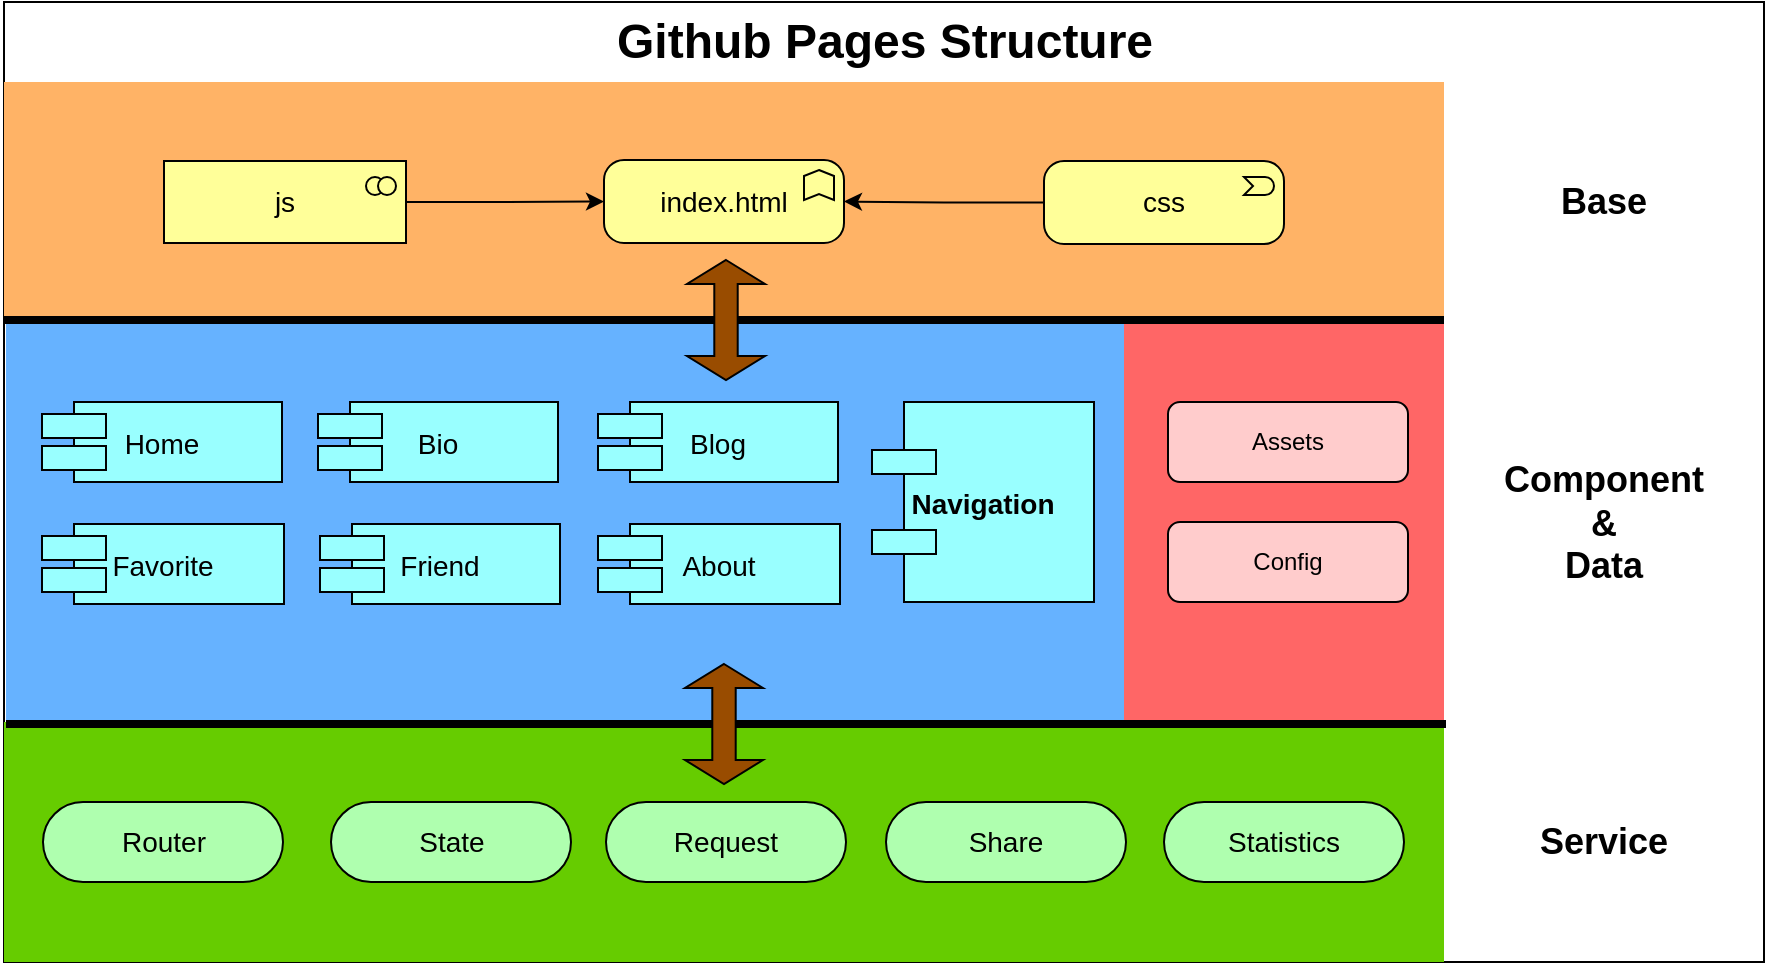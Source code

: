 <mxfile version="13.6.2" type="device"><diagram id="6I0OCvxSQrVGMHxT2VVA" name="Page-1"><mxGraphModel dx="1298" dy="859" grid="1" gridSize="10" guides="1" tooltips="1" connect="1" arrows="1" fold="1" page="1" pageScale="1" pageWidth="850" pageHeight="1100" math="0" shadow="0"><root><mxCell id="0"/><mxCell id="1" parent="0"/><mxCell id="V0-lcx1ecHm66C44CSvI-32" value="" style="rounded=0;whiteSpace=wrap;html=1;fillColor=none;align=center;" vertex="1" parent="1"><mxGeometry x="160" y="240" width="880" height="480" as="geometry"/></mxCell><mxCell id="dKdSaXE48SgPbhcamS2K-30" value="" style="whiteSpace=wrap;html=1;strokeColor=none;strokeWidth=1;fillColor=#66CC00;fontSize=14;" parent="1" vertex="1"><mxGeometry x="160" y="600" width="720" height="120" as="geometry"/></mxCell><mxCell id="dKdSaXE48SgPbhcamS2K-31" value="" style="whiteSpace=wrap;html=1;strokeColor=none;strokeWidth=1;fillColor=#66B2FF;fontSize=14;" parent="1" vertex="1"><mxGeometry x="161" y="401" width="560" height="199" as="geometry"/></mxCell><mxCell id="dKdSaXE48SgPbhcamS2K-32" value="" style="whiteSpace=wrap;html=1;strokeColor=none;strokeWidth=1;fillColor=#FFB366;fontSize=14;align=right;" parent="1" vertex="1"><mxGeometry x="160" y="280" width="720" height="120" as="geometry"/></mxCell><mxCell id="dKdSaXE48SgPbhcamS2K-47" value="Home" style="shape=component;align=center;fillColor=#99ffff;gradientColor=none;fontSize=14;" parent="1" vertex="1"><mxGeometry x="179" y="440" width="120" height="40" as="geometry"/></mxCell><mxCell id="dKdSaXE48SgPbhcamS2K-49" value="Bio" style="shape=component;align=center;fillColor=#99ffff;gradientColor=none;fontSize=14;" parent="1" vertex="1"><mxGeometry x="317" y="440" width="120" height="40" as="geometry"/></mxCell><mxCell id="dKdSaXE48SgPbhcamS2K-51" value="Blog" style="shape=component;align=center;fillColor=#99ffff;gradientColor=none;fontSize=14;" parent="1" vertex="1"><mxGeometry x="457" y="440" width="120" height="40" as="geometry"/></mxCell><mxCell id="dKdSaXE48SgPbhcamS2K-53" value="Favorite" style="shape=component;align=center;fillColor=#99ffff;gradientColor=none;fontSize=14;" parent="1" vertex="1"><mxGeometry x="179" y="501" width="121" height="40" as="geometry"/></mxCell><mxCell id="dKdSaXE48SgPbhcamS2K-54" value="index.html" style="html=1;whiteSpace=wrap;fillColor=#ffff99;shape=mxgraph.archimate3.application;appType=func;archiType=rounded;fontSize=14;" parent="1" vertex="1"><mxGeometry x="460" y="319" width="120" height="41.5" as="geometry"/></mxCell><mxCell id="V0-lcx1ecHm66C44CSvI-14" value="" style="edgeStyle=orthogonalEdgeStyle;rounded=0;orthogonalLoop=1;jettySize=auto;html=1;" edge="1" parent="1" source="dKdSaXE48SgPbhcamS2K-55" target="dKdSaXE48SgPbhcamS2K-54"><mxGeometry relative="1" as="geometry"/></mxCell><mxCell id="dKdSaXE48SgPbhcamS2K-55" value="js" style="html=1;whiteSpace=wrap;fillColor=#ffff99;shape=mxgraph.archimate3.application;appType=collab;archiType=square;fontSize=14;" parent="1" vertex="1"><mxGeometry x="240" y="319.5" width="121" height="41" as="geometry"/></mxCell><mxCell id="V0-lcx1ecHm66C44CSvI-15" value="" style="edgeStyle=orthogonalEdgeStyle;rounded=0;orthogonalLoop=1;jettySize=auto;html=1;" edge="1" parent="1" source="dKdSaXE48SgPbhcamS2K-56" target="dKdSaXE48SgPbhcamS2K-54"><mxGeometry relative="1" as="geometry"/></mxCell><mxCell id="dKdSaXE48SgPbhcamS2K-56" value="css" style="html=1;whiteSpace=wrap;fillColor=#ffff99;shape=mxgraph.archimate3.application;appType=event;archiType=rounded;fontSize=14;" parent="1" vertex="1"><mxGeometry x="680" y="319.5" width="120" height="41.5" as="geometry"/></mxCell><mxCell id="dKdSaXE48SgPbhcamS2K-63" value="Github Pages Structure" style="text;strokeColor=none;fillColor=none;html=1;fontSize=24;fontStyle=1;verticalAlign=middle;align=center;" parent="1" vertex="1"><mxGeometry x="160" y="240" width="880" height="40" as="geometry"/></mxCell><mxCell id="V0-lcx1ecHm66C44CSvI-1" value="Friend" style="shape=component;align=center;fillColor=#99ffff;gradientColor=none;fontSize=14;" vertex="1" parent="1"><mxGeometry x="318" y="501" width="120" height="40" as="geometry"/></mxCell><mxCell id="V0-lcx1ecHm66C44CSvI-2" value="About" style="shape=component;align=center;fillColor=#99ffff;gradientColor=none;fontSize=14;" vertex="1" parent="1"><mxGeometry x="457" y="501" width="121" height="40" as="geometry"/></mxCell><mxCell id="V0-lcx1ecHm66C44CSvI-4" value="Navigation" style="shape=component;align=center;fillColor=#99ffff;gradientColor=none;fontSize=14;fontStyle=1" vertex="1" parent="1"><mxGeometry x="594" y="440" width="111" height="100" as="geometry"/></mxCell><mxCell id="V0-lcx1ecHm66C44CSvI-6" value="Request" style="html=1;whiteSpace=wrap;fillColor=#AFFFAF;shape=mxgraph.archimate3.service;fontSize=14;" vertex="1" parent="1"><mxGeometry x="461" y="640" width="120" height="40" as="geometry"/></mxCell><mxCell id="V0-lcx1ecHm66C44CSvI-7" value="Share" style="html=1;whiteSpace=wrap;fillColor=#AFFFAF;shape=mxgraph.archimate3.service;fontSize=14;" vertex="1" parent="1"><mxGeometry x="601" y="640" width="120" height="40" as="geometry"/></mxCell><mxCell id="V0-lcx1ecHm66C44CSvI-8" value="Router" style="html=1;whiteSpace=wrap;fillColor=#AFFFAF;shape=mxgraph.archimate3.service;fontSize=14;" vertex="1" parent="1"><mxGeometry x="179.5" y="640" width="120" height="40" as="geometry"/></mxCell><mxCell id="V0-lcx1ecHm66C44CSvI-9" value="State" style="html=1;whiteSpace=wrap;fillColor=#AFFFAF;shape=mxgraph.archimate3.service;fontSize=14;" vertex="1" parent="1"><mxGeometry x="323.5" y="640" width="120" height="40" as="geometry"/></mxCell><mxCell id="V0-lcx1ecHm66C44CSvI-10" value="Statistics" style="html=1;whiteSpace=wrap;fillColor=#AFFFAF;shape=mxgraph.archimate3.service;fontSize=14;" vertex="1" parent="1"><mxGeometry x="740" y="640" width="120" height="40" as="geometry"/></mxCell><mxCell id="V0-lcx1ecHm66C44CSvI-13" value="" style="whiteSpace=wrap;html=1;strokeColor=none;strokeWidth=1;fillColor=#FF6666;fontSize=14;" vertex="1" parent="1"><mxGeometry x="720" y="401" width="160" height="199" as="geometry"/></mxCell><mxCell id="V0-lcx1ecHm66C44CSvI-20" value="" style="line;strokeWidth=4;html=1;perimeter=backbonePerimeter;points=[];outlineConnect=0;fillColor=#FF6666;align=center;" vertex="1" parent="1"><mxGeometry x="160" y="394" width="720" height="10" as="geometry"/></mxCell><mxCell id="V0-lcx1ecHm66C44CSvI-21" value="" style="line;strokeWidth=4;html=1;perimeter=backbonePerimeter;points=[];outlineConnect=0;fillColor=#FF6666;align=center;" vertex="1" parent="1"><mxGeometry x="161" y="596" width="720" height="10" as="geometry"/></mxCell><mxCell id="V0-lcx1ecHm66C44CSvI-22" value="Assets" style="rounded=1;whiteSpace=wrap;html=1;fillColor=#FFCCCC;align=center;" vertex="1" parent="1"><mxGeometry x="742" y="440" width="120" height="40" as="geometry"/></mxCell><mxCell id="V0-lcx1ecHm66C44CSvI-23" value="Config" style="rounded=1;whiteSpace=wrap;html=1;fillColor=#FFCCCC;align=center;" vertex="1" parent="1"><mxGeometry x="742" y="500" width="120" height="40" as="geometry"/></mxCell><mxCell id="V0-lcx1ecHm66C44CSvI-24" value="&lt;b&gt;&lt;font style=&quot;font-size: 18px&quot;&gt;Base&lt;/font&gt;&lt;/b&gt;" style="text;html=1;strokeColor=none;fillColor=none;align=center;verticalAlign=middle;whiteSpace=wrap;rounded=0;" vertex="1" parent="1"><mxGeometry x="940" y="329.75" width="40" height="20" as="geometry"/></mxCell><mxCell id="V0-lcx1ecHm66C44CSvI-25" value="&lt;b&gt;&lt;font style=&quot;font-size: 18px&quot;&gt;Component&lt;br&gt;&amp;amp;&lt;br&gt;Data&lt;/font&gt;&lt;/b&gt;" style="text;html=1;strokeColor=none;fillColor=none;align=center;verticalAlign=middle;whiteSpace=wrap;rounded=0;" vertex="1" parent="1"><mxGeometry x="940" y="490.5" width="40" height="20" as="geometry"/></mxCell><mxCell id="V0-lcx1ecHm66C44CSvI-26" value="&lt;b&gt;&lt;font style=&quot;font-size: 18px&quot;&gt;Service&lt;/font&gt;&lt;/b&gt;" style="text;html=1;strokeColor=none;fillColor=none;align=center;verticalAlign=middle;whiteSpace=wrap;rounded=0;" vertex="1" parent="1"><mxGeometry x="940" y="650" width="40" height="20" as="geometry"/></mxCell><mxCell id="V0-lcx1ecHm66C44CSvI-27" value="" style="shape=doubleArrow;direction=south;whiteSpace=wrap;html=1;fillColor=#994C00;align=center;" vertex="1" parent="1"><mxGeometry x="501.5" y="369" width="39" height="60" as="geometry"/></mxCell><mxCell id="V0-lcx1ecHm66C44CSvI-28" value="" style="shape=doubleArrow;direction=south;whiteSpace=wrap;html=1;fillColor=#994C00;align=center;" vertex="1" parent="1"><mxGeometry x="500.5" y="571" width="39" height="60" as="geometry"/></mxCell></root></mxGraphModel></diagram></mxfile>